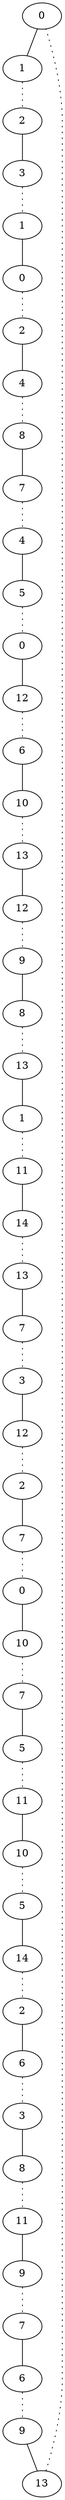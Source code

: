 graph {
a0 -- a1;
a1 -- a2 [style=dotted];
a2 -- a3;
a3 -- a4 [style=dotted];
a4 -- a5;
a5 -- a6 [style=dotted];
a6 -- a7;
a7 -- a8 [style=dotted];
a8 -- a9;
a9 -- a10 [style=dotted];
a10 -- a11;
a11 -- a12 [style=dotted];
a12 -- a13;
a13 -- a14 [style=dotted];
a14 -- a15;
a15 -- a16 [style=dotted];
a16 -- a17;
a17 -- a18 [style=dotted];
a18 -- a19;
a19 -- a20 [style=dotted];
a20 -- a21;
a21 -- a22 [style=dotted];
a22 -- a23;
a23 -- a24 [style=dotted];
a24 -- a25;
a25 -- a26 [style=dotted];
a26 -- a27;
a27 -- a28 [style=dotted];
a28 -- a29;
a29 -- a30 [style=dotted];
a30 -- a31;
a31 -- a32 [style=dotted];
a32 -- a33;
a33 -- a34 [style=dotted];
a34 -- a35;
a35 -- a36 [style=dotted];
a36 -- a37;
a37 -- a38 [style=dotted];
a38 -- a39;
a39 -- a40 [style=dotted];
a40 -- a41;
a41 -- a42 [style=dotted];
a42 -- a43;
a43 -- a44 [style=dotted];
a44 -- a45;
a45 -- a46 [style=dotted];
a46 -- a47;
a47 -- a0 [style=dotted];
a0[label=0];
a1[label=1];
a2[label=2];
a3[label=3];
a4[label=1];
a5[label=0];
a6[label=2];
a7[label=4];
a8[label=8];
a9[label=7];
a10[label=4];
a11[label=5];
a12[label=0];
a13[label=12];
a14[label=6];
a15[label=10];
a16[label=13];
a17[label=12];
a18[label=9];
a19[label=8];
a20[label=13];
a21[label=1];
a22[label=11];
a23[label=14];
a24[label=13];
a25[label=7];
a26[label=3];
a27[label=12];
a28[label=2];
a29[label=7];
a30[label=0];
a31[label=10];
a32[label=7];
a33[label=5];
a34[label=11];
a35[label=10];
a36[label=5];
a37[label=14];
a38[label=2];
a39[label=6];
a40[label=3];
a41[label=8];
a42[label=11];
a43[label=9];
a44[label=7];
a45[label=6];
a46[label=9];
a47[label=13];
}
